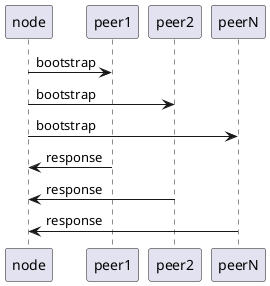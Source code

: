@startuml

node->peer1: bootstrap
node->peer2: bootstrap
node->peerN: bootstrap
peer1->node: response
peer2->node: response
peerN->node: response

@enduml
